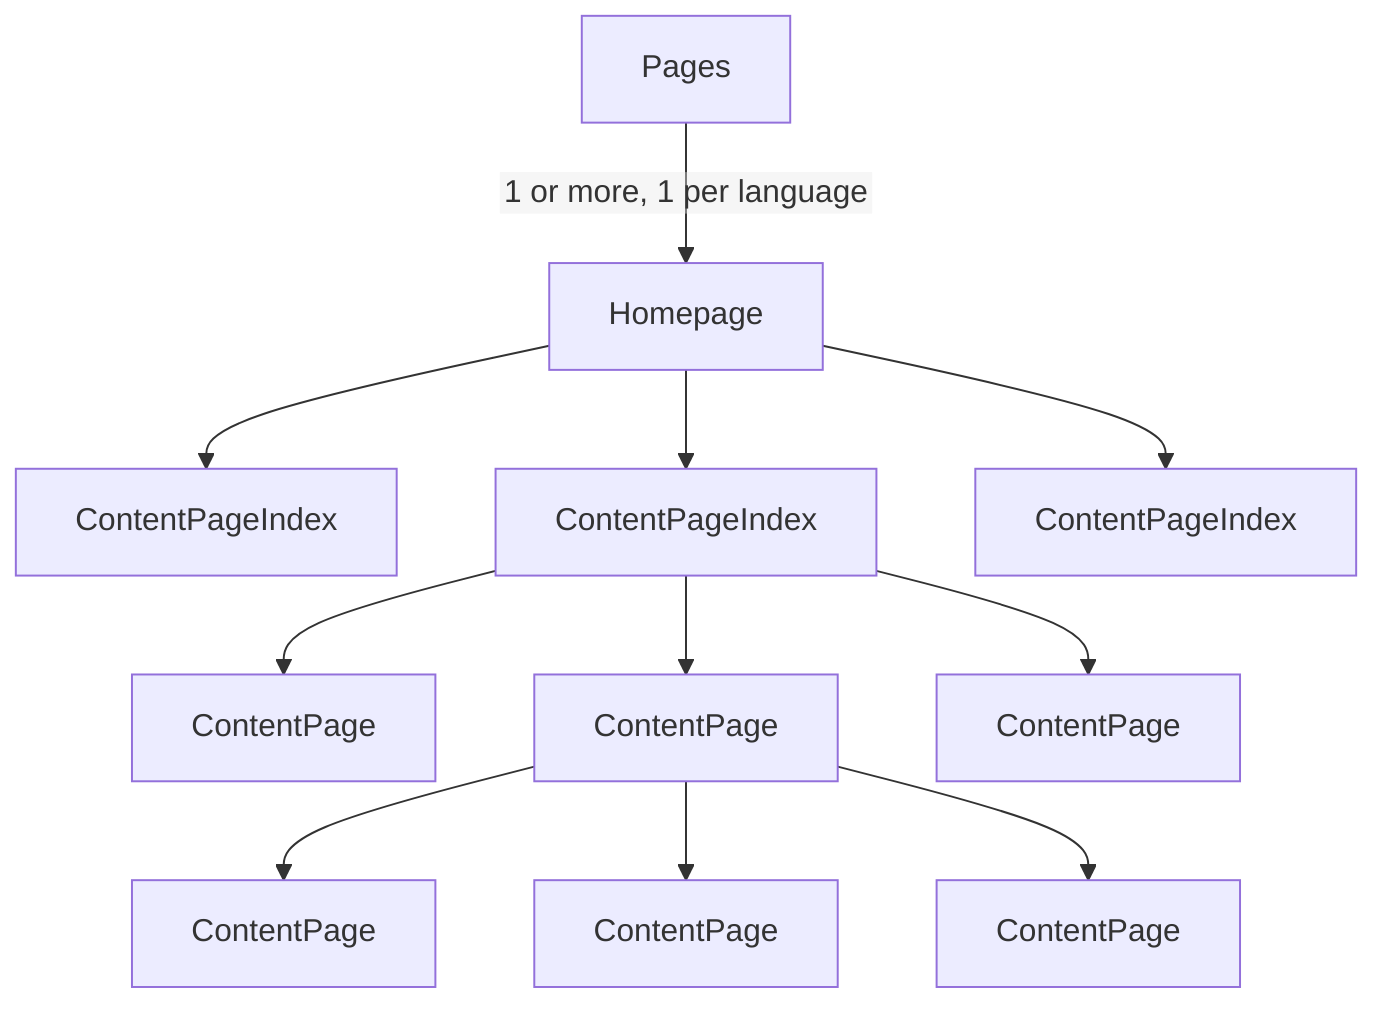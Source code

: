 %%{init: {"flowchart": {"htmlLabels": false}} }%%
flowchart TD;

   ContentPageIndex2["ContentPageIndex"]
   ContentPageIndex3["ContentPageIndex"]

   ContentPage2["ContentPage"]
   ContentPage3["ContentPage"]

   ContentPageChild["ContentPage"]
   ContentPageChild2["ContentPage"]
   ContentPageChild3["ContentPage"]
   
   Pages -- "1 or more, 1 per language" --> Homepage
     
   Homepage  --> ContentPageIndex3
   Homepage  --> ContentPageIndex2
   Homepage  --> ContentPageIndex
   
   ContentPageIndex3 --> ContentPage
   ContentPageIndex3 --> ContentPage2
   ContentPageIndex3 --> ContentPage3

   ContentPageChild["ContentPage"]
   ContentPage3 --> ContentPageChild
   ContentPage3 --> ContentPageChild2
   ContentPage3 --> ContentPageChild3